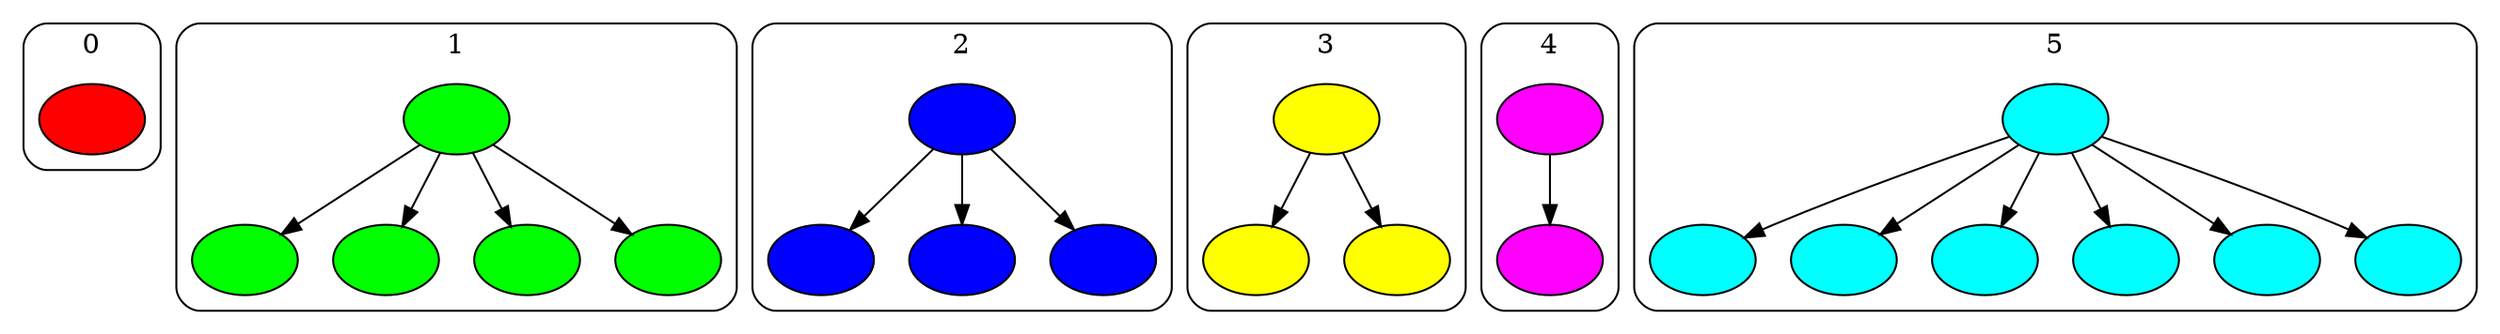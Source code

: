 digraph rootgraph {
 rankdir=TB;
compund=true;

subgraph cluster_0 {
label="0";

style = "rounded";
node [style="rounded,filled",fillcolor="#ff0000"];
n0_0 [label=""];
}
subgraph cluster_1 {
label="1";

style = "rounded";
node [style="rounded,filled",fillcolor="#00ff00"];
n1_0 [label=""];
n1_0 -> n1_1;
n1_0 -> n1_2;
n1_0 -> n1_3;
n1_0 -> n1_4;
n1_1 [label=""];
n1_2 [label=""];
n1_3 [label=""];
n1_4 [label=""];
}
subgraph cluster_2 {
label="2";

style = "rounded";
node [style="rounded,filled",fillcolor="#0000ff"];
n2_0 [label=""];
n2_0 -> n2_1;
n2_0 -> n2_2;
n2_0 -> n2_3;
n2_1 [label=""];
n2_2 [label=""];
n2_3 [label=""];
}
subgraph cluster_3 {
label="3";

style = "rounded";
node [style="rounded,filled",fillcolor="#ffff00"];
n3_0 [label=""];
n3_0 -> n3_1;
n3_0 -> n3_2;
n3_1 [label=""];
n3_2 [label=""];
}
subgraph cluster_4 {
label="4";

style = "rounded";
node [style="rounded,filled",fillcolor="#ff00ff"];
n4_0 [label=""];
n4_0 -> n4_1;
n4_1 [label=""];
}
subgraph cluster_5 {
label="5";

style = "rounded";
node [style="rounded,filled",fillcolor="#00ffff"];
n5_0 [label=""];
n5_0 -> n5_1;
n5_0 -> n5_2;
n5_0 -> n5_3;
n5_0 -> n5_4;
n5_0 -> n5_5;
n5_0 -> n5_6;
n5_1 [label=""];
n5_2 [label=""];
n5_3 [label=""];
n5_4 [label=""];
n5_5 [label=""];
n5_6 [label=""];
}
}